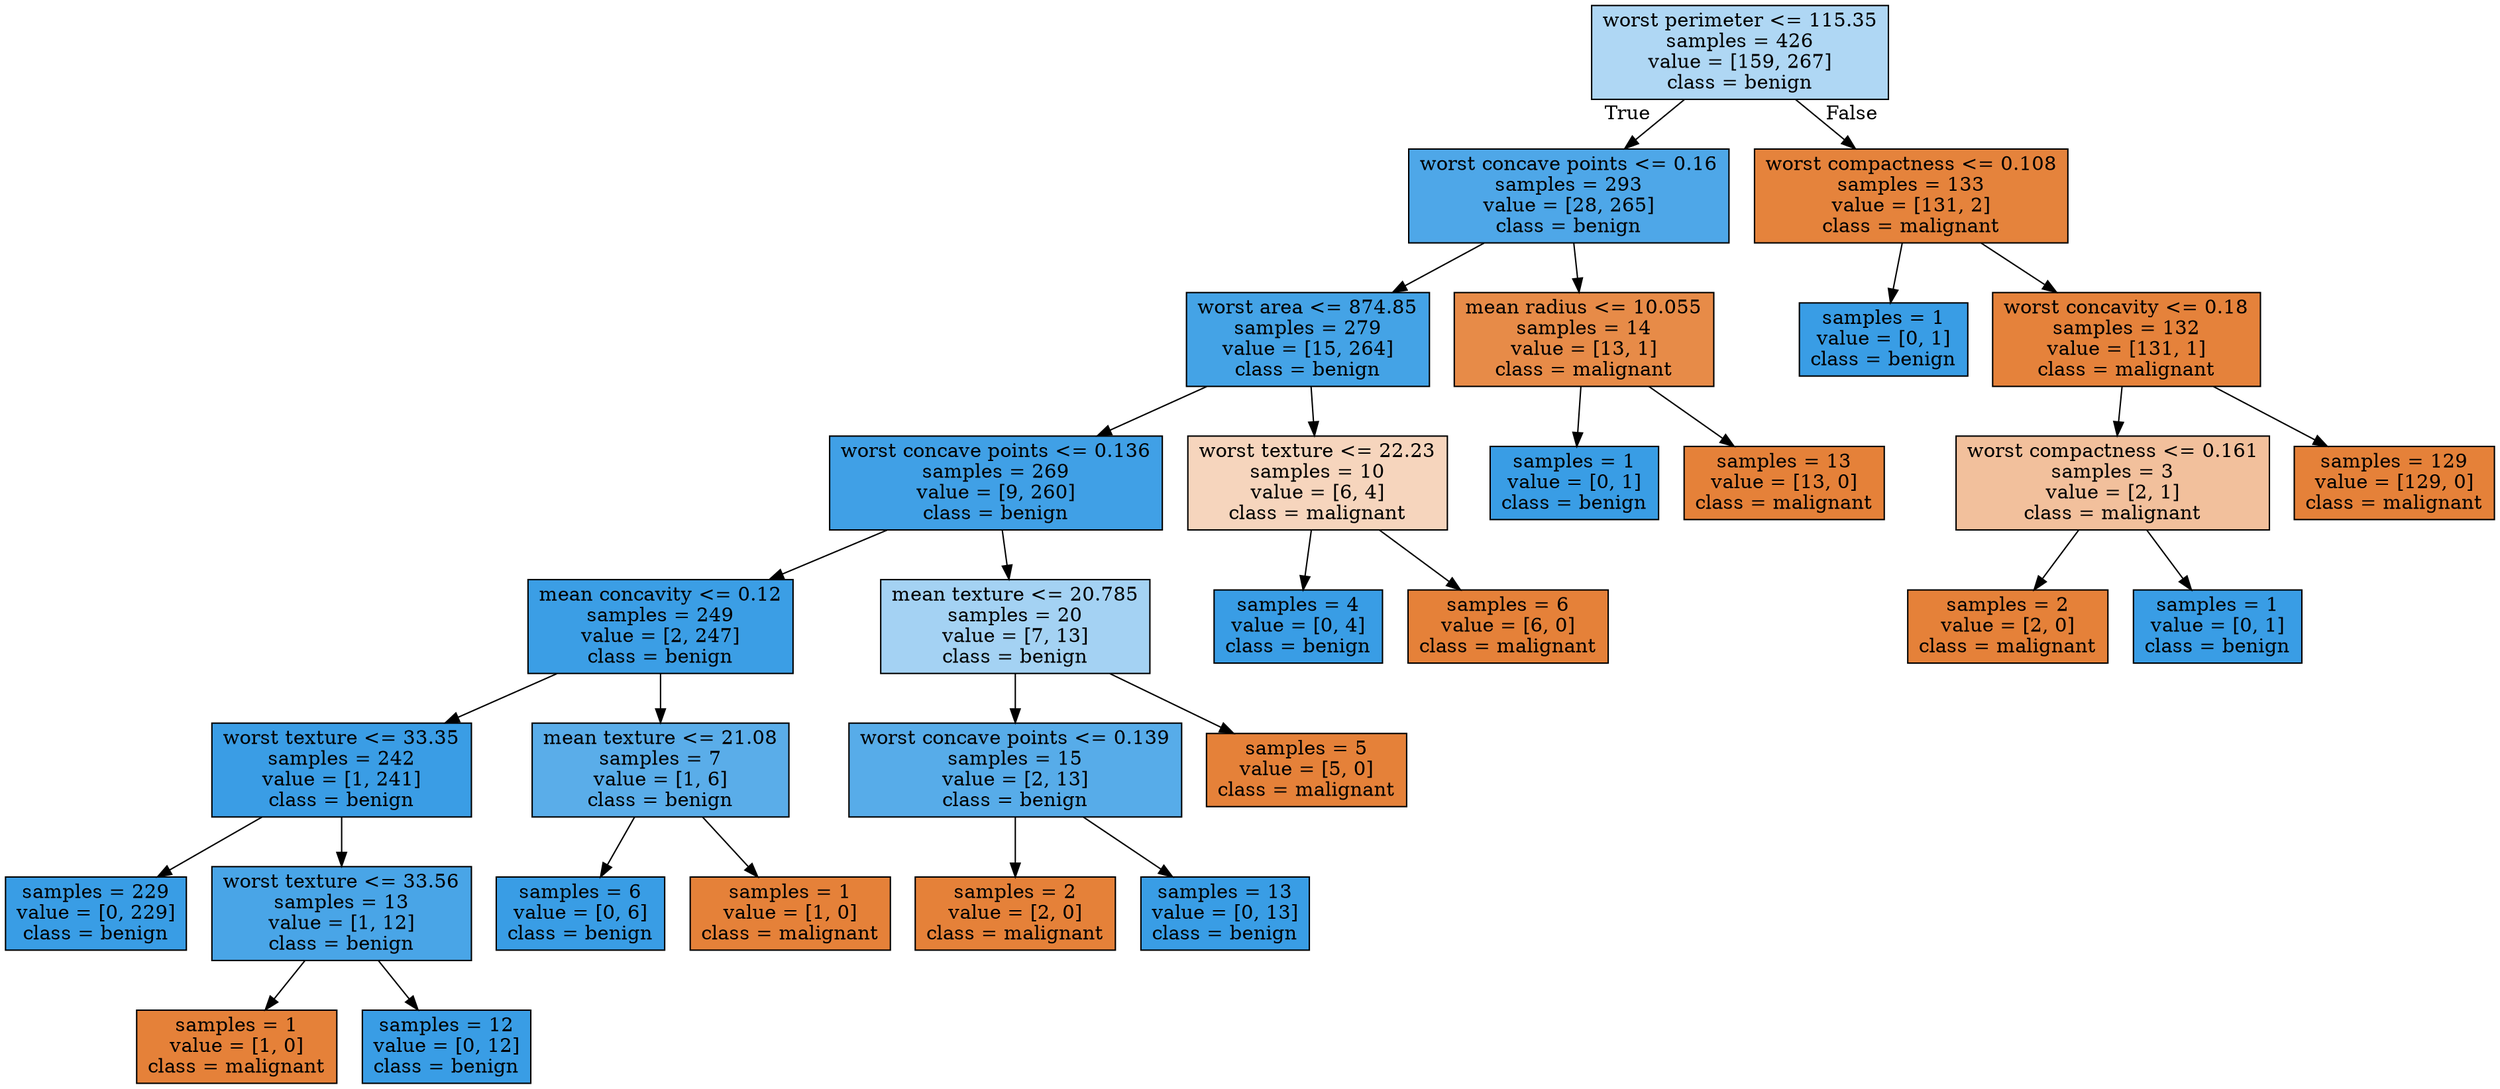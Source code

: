 digraph Tree {
node [shape=box, style="filled", color="black"] ;
0 [label="worst perimeter <= 115.35\nsamples = 426\nvalue = [159, 267]\nclass = benign", fillcolor="#afd7f4"] ;
1 [label="worst concave points <= 0.16\nsamples = 293\nvalue = [28, 265]\nclass = benign", fillcolor="#4ea7e8"] ;
0 -> 1 [labeldistance=2.5, labelangle=45, headlabel="True"] ;
2 [label="worst area <= 874.85\nsamples = 279\nvalue = [15, 264]\nclass = benign", fillcolor="#44a3e6"] ;
1 -> 2 ;
3 [label="worst concave points <= 0.136\nsamples = 269\nvalue = [9, 260]\nclass = benign", fillcolor="#40a0e6"] ;
2 -> 3 ;
4 [label="mean concavity <= 0.12\nsamples = 249\nvalue = [2, 247]\nclass = benign", fillcolor="#3b9ee5"] ;
3 -> 4 ;
5 [label="worst texture <= 33.35\nsamples = 242\nvalue = [1, 241]\nclass = benign", fillcolor="#3a9de5"] ;
4 -> 5 ;
6 [label="samples = 229\nvalue = [0, 229]\nclass = benign", fillcolor="#399de5"] ;
5 -> 6 ;
7 [label="worst texture <= 33.56\nsamples = 13\nvalue = [1, 12]\nclass = benign", fillcolor="#49a5e7"] ;
5 -> 7 ;
8 [label="samples = 1\nvalue = [1, 0]\nclass = malignant", fillcolor="#e58139"] ;
7 -> 8 ;
9 [label="samples = 12\nvalue = [0, 12]\nclass = benign", fillcolor="#399de5"] ;
7 -> 9 ;
10 [label="mean texture <= 21.08\nsamples = 7\nvalue = [1, 6]\nclass = benign", fillcolor="#5aade9"] ;
4 -> 10 ;
11 [label="samples = 6\nvalue = [0, 6]\nclass = benign", fillcolor="#399de5"] ;
10 -> 11 ;
12 [label="samples = 1\nvalue = [1, 0]\nclass = malignant", fillcolor="#e58139"] ;
10 -> 12 ;
13 [label="mean texture <= 20.785\nsamples = 20\nvalue = [7, 13]\nclass = benign", fillcolor="#a4d2f3"] ;
3 -> 13 ;
14 [label="worst concave points <= 0.139\nsamples = 15\nvalue = [2, 13]\nclass = benign", fillcolor="#57ace9"] ;
13 -> 14 ;
15 [label="samples = 2\nvalue = [2, 0]\nclass = malignant", fillcolor="#e58139"] ;
14 -> 15 ;
16 [label="samples = 13\nvalue = [0, 13]\nclass = benign", fillcolor="#399de5"] ;
14 -> 16 ;
17 [label="samples = 5\nvalue = [5, 0]\nclass = malignant", fillcolor="#e58139"] ;
13 -> 17 ;
18 [label="worst texture <= 22.23\nsamples = 10\nvalue = [6, 4]\nclass = malignant", fillcolor="#f6d5bd"] ;
2 -> 18 ;
19 [label="samples = 4\nvalue = [0, 4]\nclass = benign", fillcolor="#399de5"] ;
18 -> 19 ;
20 [label="samples = 6\nvalue = [6, 0]\nclass = malignant", fillcolor="#e58139"] ;
18 -> 20 ;
21 [label="mean radius <= 10.055\nsamples = 14\nvalue = [13, 1]\nclass = malignant", fillcolor="#e78b48"] ;
1 -> 21 ;
22 [label="samples = 1\nvalue = [0, 1]\nclass = benign", fillcolor="#399de5"] ;
21 -> 22 ;
23 [label="samples = 13\nvalue = [13, 0]\nclass = malignant", fillcolor="#e58139"] ;
21 -> 23 ;
24 [label="worst compactness <= 0.108\nsamples = 133\nvalue = [131, 2]\nclass = malignant", fillcolor="#e5833c"] ;
0 -> 24 [labeldistance=2.5, labelangle=-45, headlabel="False"] ;
25 [label="samples = 1\nvalue = [0, 1]\nclass = benign", fillcolor="#399de5"] ;
24 -> 25 ;
26 [label="worst concavity <= 0.18\nsamples = 132\nvalue = [131, 1]\nclass = malignant", fillcolor="#e5823b"] ;
24 -> 26 ;
27 [label="worst compactness <= 0.161\nsamples = 3\nvalue = [2, 1]\nclass = malignant", fillcolor="#f2c09c"] ;
26 -> 27 ;
28 [label="samples = 2\nvalue = [2, 0]\nclass = malignant", fillcolor="#e58139"] ;
27 -> 28 ;
29 [label="samples = 1\nvalue = [0, 1]\nclass = benign", fillcolor="#399de5"] ;
27 -> 29 ;
30 [label="samples = 129\nvalue = [129, 0]\nclass = malignant", fillcolor="#e58139"] ;
26 -> 30 ;
}